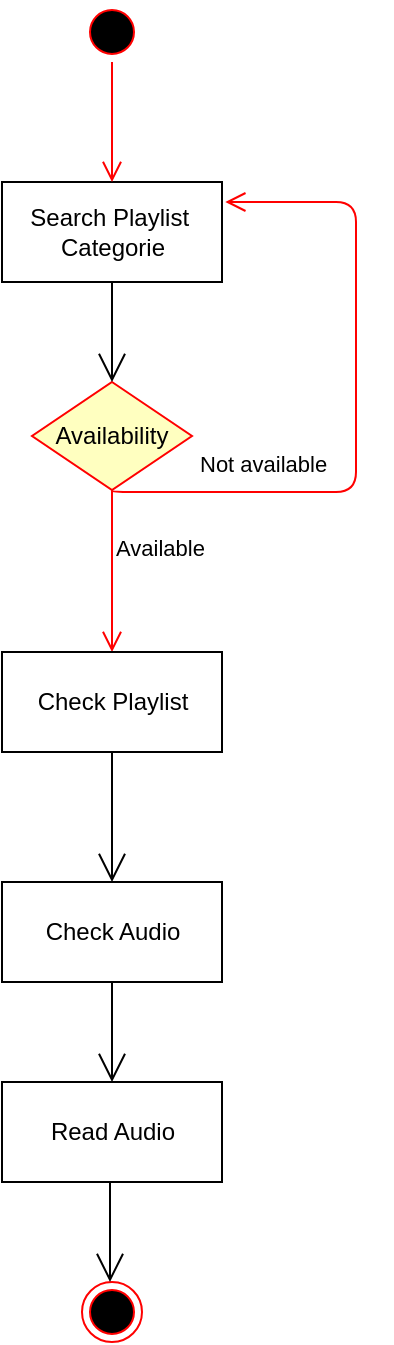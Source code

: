 <mxfile version="12.2.4" pages="1"><diagram id="4jb5dwYvKNqK0VYvfFPn" name="Page-1"><mxGraphModel dx="502" dy="599" grid="1" gridSize="10" guides="1" tooltips="1" connect="1" arrows="1" fold="1" page="1" pageScale="1" pageWidth="850" pageHeight="1100" math="0" shadow="0"><root><mxCell id="0"/><mxCell id="1" parent="0"/><mxCell id="4" value="Search Playlist&amp;nbsp;&lt;br&gt;Categorie" style="html=1;" parent="1" vertex="1"><mxGeometry x="363" y="110" width="110" height="50" as="geometry"/></mxCell><mxCell id="8" value="" style="group" parent="1" vertex="1" connectable="0"><mxGeometry x="378" y="210" width="180" height="135" as="geometry"/></mxCell><mxCell id="5" value="Availability" style="rhombus;whiteSpace=wrap;html=1;fillColor=#ffffc0;strokeColor=#ff0000;" parent="8" vertex="1"><mxGeometry width="80" height="54" as="geometry"/></mxCell><mxCell id="7" value="Available" style="edgeStyle=orthogonalEdgeStyle;html=1;align=left;verticalAlign=top;endArrow=open;endSize=8;strokeColor=#ff0000;" parent="8" source="5" edge="1"><mxGeometry x="-0.605" relative="1" as="geometry"><mxPoint x="40" y="135" as="targetPoint"/><mxPoint as="offset"/></mxGeometry></mxCell><mxCell id="10" value="" style="endArrow=open;endFill=1;endSize=12;html=1;entryX=0.5;entryY=0;entryDx=0;entryDy=0;exitX=0.5;exitY=1;exitDx=0;exitDy=0;" parent="1" source="4" target="5" edge="1"><mxGeometry width="160" relative="1" as="geometry"><mxPoint x="223" y="240" as="sourcePoint"/><mxPoint x="383" y="240" as="targetPoint"/></mxGeometry></mxCell><mxCell id="12" value="" style="group" parent="1" vertex="1" connectable="0"><mxGeometry x="403" y="20" width="30" height="90" as="geometry"/></mxCell><mxCell id="2" value="" style="ellipse;html=1;shape=startState;fillColor=#000000;strokeColor=#ff0000;" parent="12" vertex="1"><mxGeometry width="30" height="30" as="geometry"/></mxCell><mxCell id="3" value="" style="edgeStyle=orthogonalEdgeStyle;html=1;verticalAlign=bottom;endArrow=open;endSize=8;strokeColor=#ff0000;" parent="12" source="2" edge="1"><mxGeometry relative="1" as="geometry"><mxPoint x="15" y="90" as="targetPoint"/></mxGeometry></mxCell><mxCell id="6" value="Not available&amp;nbsp;" style="edgeStyle=orthogonalEdgeStyle;html=1;align=left;verticalAlign=bottom;endArrow=open;endSize=8;strokeColor=#ff0000;entryX=1.015;entryY=0.2;entryDx=0;entryDy=0;entryPerimeter=0;" parent="1" source="5" target="4" edge="1"><mxGeometry x="-0.741" y="5" relative="1" as="geometry"><mxPoint x="480" y="120" as="targetPoint"/><Array as="points"><mxPoint x="540" y="265"/><mxPoint x="540" y="120"/></Array><mxPoint as="offset"/></mxGeometry></mxCell><mxCell id="13" value="Check Playlist" style="html=1;" parent="1" vertex="1"><mxGeometry x="363" y="345" width="110" height="50" as="geometry"/></mxCell><mxCell id="15" value="" style="endArrow=open;endFill=1;endSize=12;html=1;exitX=0.5;exitY=1;exitDx=0;exitDy=0;" parent="1" source="13" edge="1"><mxGeometry width="160" relative="1" as="geometry"><mxPoint x="428.0" y="170" as="sourcePoint"/><mxPoint x="418" y="460" as="targetPoint"/></mxGeometry></mxCell><mxCell id="16" value="Check Audio" style="html=1;" parent="1" vertex="1"><mxGeometry x="363" y="460" width="110" height="50" as="geometry"/></mxCell><mxCell id="9" value="" style="ellipse;html=1;shape=endState;fillColor=#000000;strokeColor=#ff0000;" parent="1" vertex="1"><mxGeometry x="403" y="660" width="30" height="30" as="geometry"/></mxCell><mxCell id="18" value="" style="endArrow=open;endFill=1;endSize=12;html=1;exitX=0.5;exitY=1;exitDx=0;exitDy=0;" parent="1" edge="1"><mxGeometry width="160" relative="1" as="geometry"><mxPoint x="418.0" y="510" as="sourcePoint"/><mxPoint x="418" y="560" as="targetPoint"/></mxGeometry></mxCell><mxCell id="21" value="Read Audio" style="html=1;" parent="1" vertex="1"><mxGeometry x="363" y="560" width="110" height="50" as="geometry"/></mxCell><mxCell id="22" value="" style="endArrow=open;endFill=1;endSize=12;html=1;exitX=0.5;exitY=1;exitDx=0;exitDy=0;" parent="1" edge="1"><mxGeometry width="160" relative="1" as="geometry"><mxPoint x="417.0" y="610" as="sourcePoint"/><mxPoint x="417" y="660" as="targetPoint"/></mxGeometry></mxCell></root></mxGraphModel></diagram></mxfile>